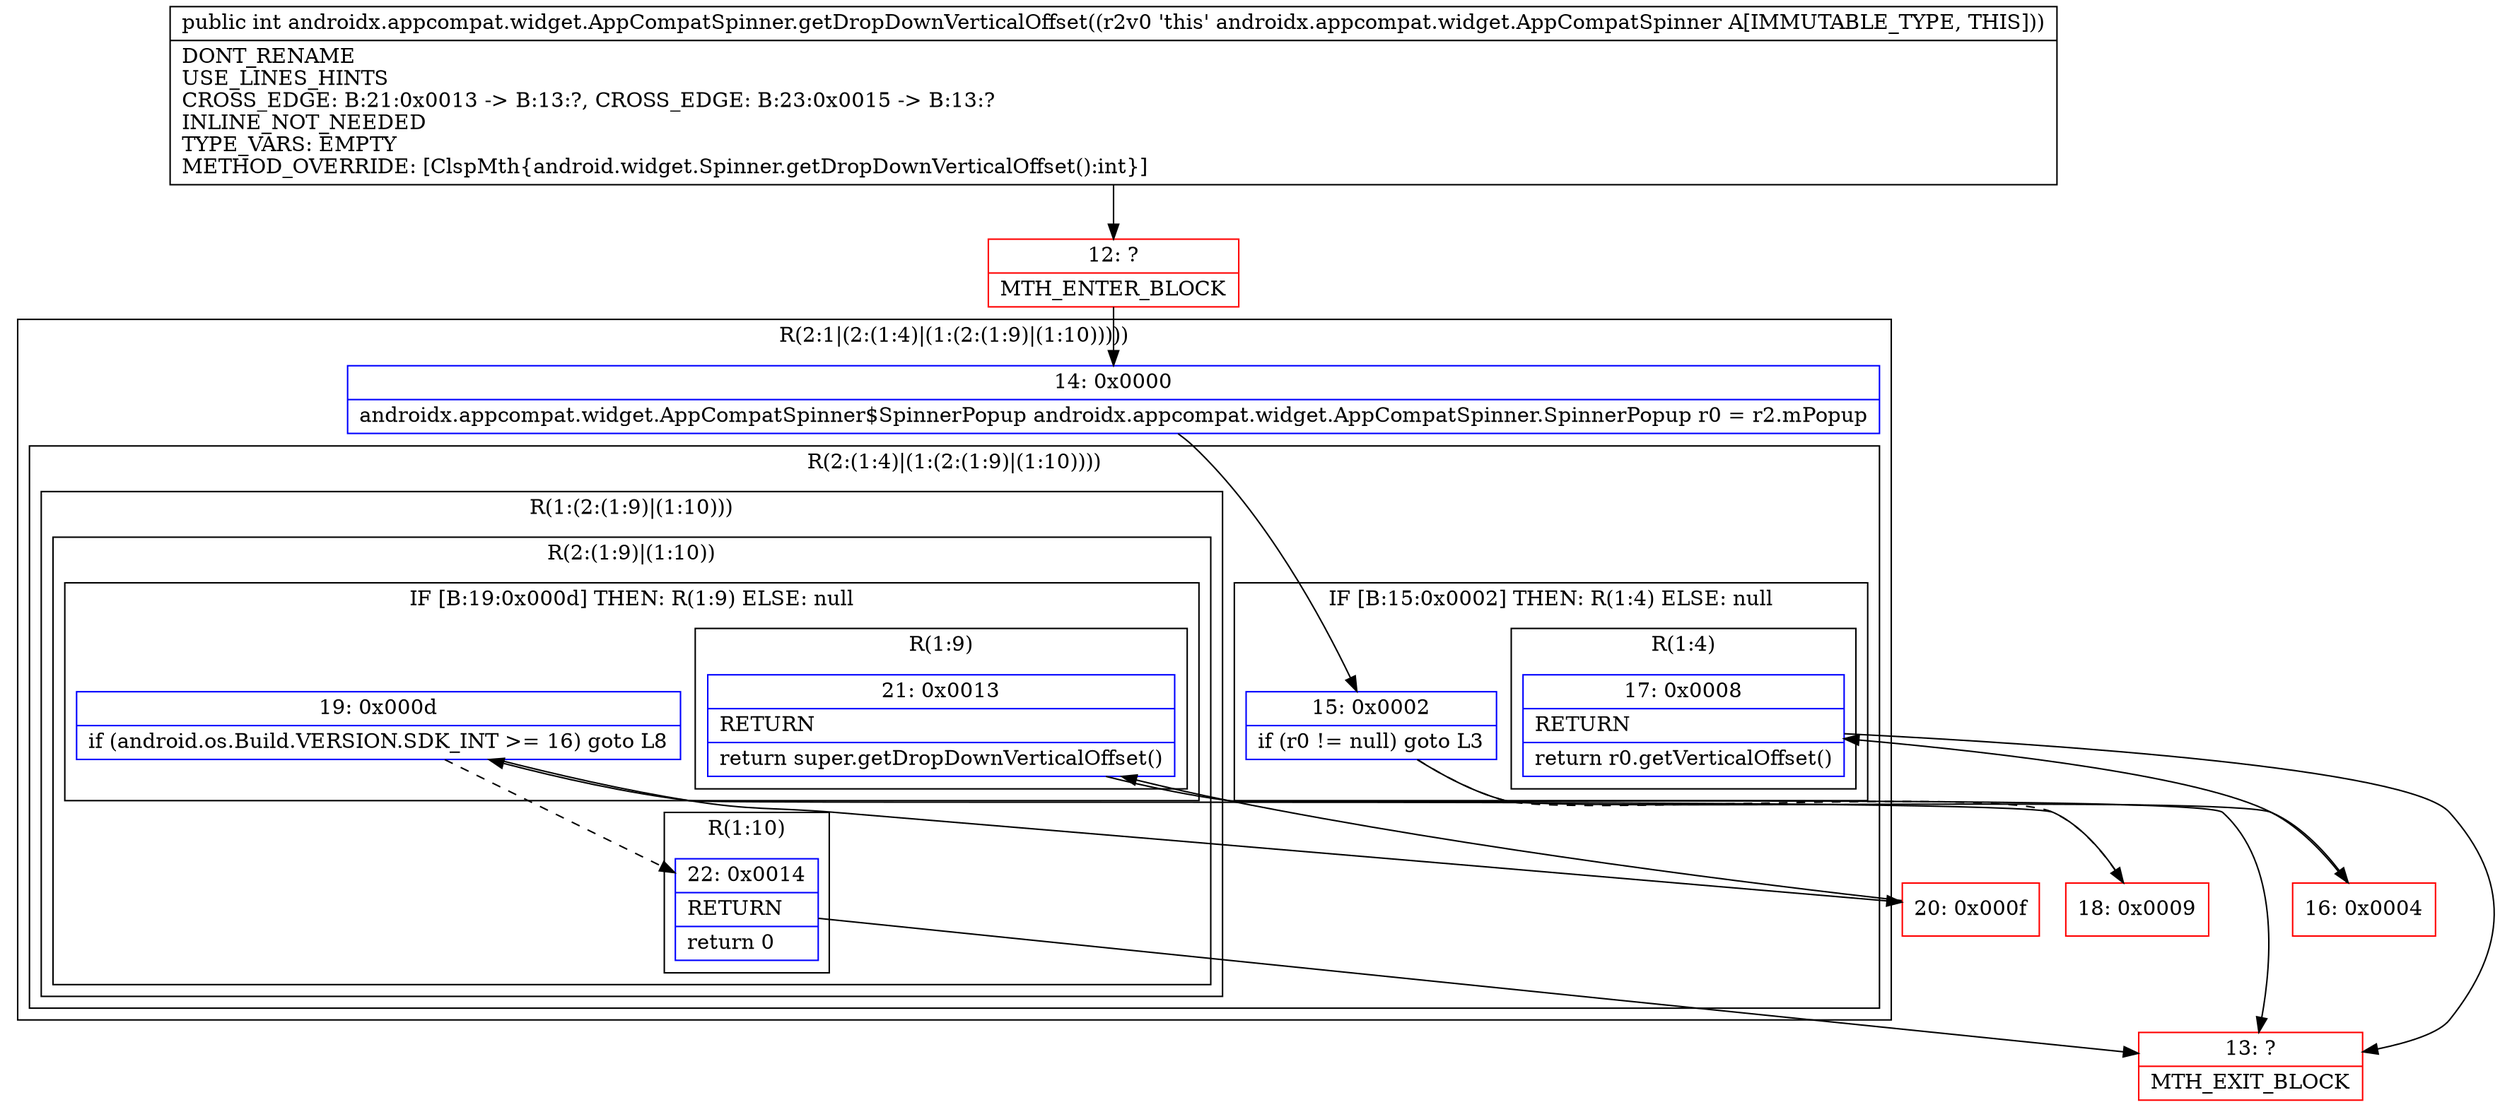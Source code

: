 digraph "CFG forandroidx.appcompat.widget.AppCompatSpinner.getDropDownVerticalOffset()I" {
subgraph cluster_Region_1522649074 {
label = "R(2:1|(2:(1:4)|(1:(2:(1:9)|(1:10)))))";
node [shape=record,color=blue];
Node_14 [shape=record,label="{14\:\ 0x0000|androidx.appcompat.widget.AppCompatSpinner$SpinnerPopup androidx.appcompat.widget.AppCompatSpinner.SpinnerPopup r0 = r2.mPopup\l}"];
subgraph cluster_Region_1218776575 {
label = "R(2:(1:4)|(1:(2:(1:9)|(1:10))))";
node [shape=record,color=blue];
subgraph cluster_IfRegion_125549436 {
label = "IF [B:15:0x0002] THEN: R(1:4) ELSE: null";
node [shape=record,color=blue];
Node_15 [shape=record,label="{15\:\ 0x0002|if (r0 != null) goto L3\l}"];
subgraph cluster_Region_1195518894 {
label = "R(1:4)";
node [shape=record,color=blue];
Node_17 [shape=record,label="{17\:\ 0x0008|RETURN\l|return r0.getVerticalOffset()\l}"];
}
}
subgraph cluster_Region_130362314 {
label = "R(1:(2:(1:9)|(1:10)))";
node [shape=record,color=blue];
subgraph cluster_Region_489621570 {
label = "R(2:(1:9)|(1:10))";
node [shape=record,color=blue];
subgraph cluster_IfRegion_615498849 {
label = "IF [B:19:0x000d] THEN: R(1:9) ELSE: null";
node [shape=record,color=blue];
Node_19 [shape=record,label="{19\:\ 0x000d|if (android.os.Build.VERSION.SDK_INT \>= 16) goto L8\l}"];
subgraph cluster_Region_1149628414 {
label = "R(1:9)";
node [shape=record,color=blue];
Node_21 [shape=record,label="{21\:\ 0x0013|RETURN\l|return super.getDropDownVerticalOffset()\l}"];
}
}
subgraph cluster_Region_1781532639 {
label = "R(1:10)";
node [shape=record,color=blue];
Node_22 [shape=record,label="{22\:\ 0x0014|RETURN\l|return 0\l}"];
}
}
}
}
}
Node_12 [shape=record,color=red,label="{12\:\ ?|MTH_ENTER_BLOCK\l}"];
Node_16 [shape=record,color=red,label="{16\:\ 0x0004}"];
Node_13 [shape=record,color=red,label="{13\:\ ?|MTH_EXIT_BLOCK\l}"];
Node_18 [shape=record,color=red,label="{18\:\ 0x0009}"];
Node_20 [shape=record,color=red,label="{20\:\ 0x000f}"];
MethodNode[shape=record,label="{public int androidx.appcompat.widget.AppCompatSpinner.getDropDownVerticalOffset((r2v0 'this' androidx.appcompat.widget.AppCompatSpinner A[IMMUTABLE_TYPE, THIS]))  | DONT_RENAME\lUSE_LINES_HINTS\lCROSS_EDGE: B:21:0x0013 \-\> B:13:?, CROSS_EDGE: B:23:0x0015 \-\> B:13:?\lINLINE_NOT_NEEDED\lTYPE_VARS: EMPTY\lMETHOD_OVERRIDE: [ClspMth\{android.widget.Spinner.getDropDownVerticalOffset():int\}]\l}"];
MethodNode -> Node_12;Node_14 -> Node_15;
Node_15 -> Node_16;
Node_15 -> Node_18[style=dashed];
Node_17 -> Node_13;
Node_19 -> Node_20;
Node_19 -> Node_22[style=dashed];
Node_21 -> Node_13;
Node_22 -> Node_13;
Node_12 -> Node_14;
Node_16 -> Node_17;
Node_18 -> Node_19;
Node_20 -> Node_21;
}

